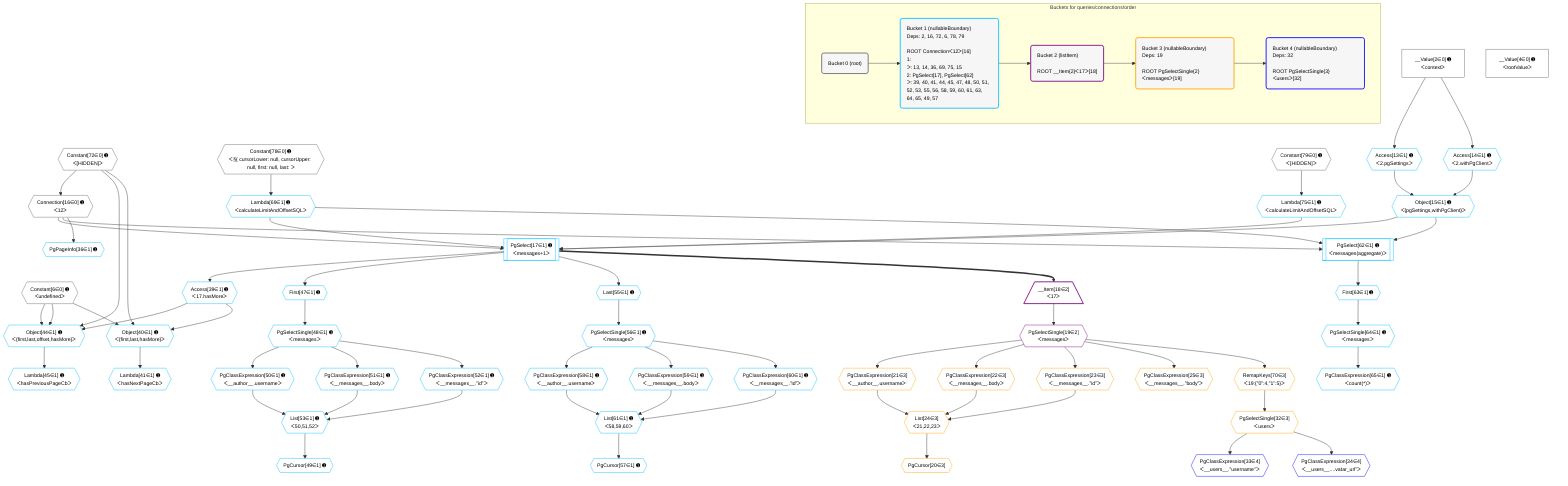 %%{init: {'themeVariables': { 'fontSize': '12px'}}}%%
graph TD
    classDef path fill:#eee,stroke:#000,color:#000
    classDef plan fill:#fff,stroke-width:1px,color:#000
    classDef itemplan fill:#fff,stroke-width:2px,color:#000
    classDef unbatchedplan fill:#dff,stroke-width:1px,color:#000
    classDef sideeffectplan fill:#fcc,stroke-width:2px,color:#000
    classDef bucket fill:#f6f6f6,color:#000,stroke-width:2px,text-align:left


    %% plan dependencies
    Connection16{{"Connection[16∈0] ➊<br />ᐸ12ᐳ"}}:::plan
    Constant72{{"Constant[72∈0] ➊<br />ᐸ[HIDDEN]ᐳ"}}:::plan
    Constant72 --> Connection16
    __Value2["__Value[2∈0] ➊<br />ᐸcontextᐳ"]:::plan
    __Value4["__Value[4∈0] ➊<br />ᐸrootValueᐳ"]:::plan
    Constant6{{"Constant[6∈0] ➊<br />ᐸundefinedᐳ"}}:::plan
    Constant78{{"Constant[78∈0] ➊<br />ᐸ§{ cursorLower: null, cursorUpper: null, first: null, last: ᐳ"}}:::plan
    Constant79{{"Constant[79∈0] ➊<br />ᐸ[HIDDEN]ᐳ"}}:::plan
    PgSelect17[["PgSelect[17∈1] ➊<br />ᐸmessages+1ᐳ"]]:::plan
    Object15{{"Object[15∈1] ➊<br />ᐸ{pgSettings,withPgClient}ᐳ"}}:::plan
    Lambda69{{"Lambda[69∈1] ➊<br />ᐸcalculateLimitAndOffsetSQLᐳ"}}:::plan
    Lambda75{{"Lambda[75∈1] ➊<br />ᐸcalculateLimitAndOffsetSQLᐳ"}}:::plan
    Object15 & Connection16 & Lambda69 & Lambda75 --> PgSelect17
    Object44{{"Object[44∈1] ➊<br />ᐸ{first,last,offset,hasMore}ᐳ"}}:::plan
    Access39{{"Access[39∈1] ➊<br />ᐸ17.hasMoreᐳ"}}:::plan
    Constant72 & Constant6 & Constant6 & Access39 --> Object44
    Object40{{"Object[40∈1] ➊<br />ᐸ{first,last,hasMore}ᐳ"}}:::plan
    Constant72 & Constant6 & Access39 --> Object40
    List53{{"List[53∈1] ➊<br />ᐸ50,51,52ᐳ"}}:::plan
    PgClassExpression50{{"PgClassExpression[50∈1] ➊<br />ᐸ__author__.usernameᐳ"}}:::plan
    PgClassExpression51{{"PgClassExpression[51∈1] ➊<br />ᐸ__messages__.bodyᐳ"}}:::plan
    PgClassExpression52{{"PgClassExpression[52∈1] ➊<br />ᐸ__messages__.”id”ᐳ"}}:::plan
    PgClassExpression50 & PgClassExpression51 & PgClassExpression52 --> List53
    List61{{"List[61∈1] ➊<br />ᐸ58,59,60ᐳ"}}:::plan
    PgClassExpression58{{"PgClassExpression[58∈1] ➊<br />ᐸ__author__.usernameᐳ"}}:::plan
    PgClassExpression59{{"PgClassExpression[59∈1] ➊<br />ᐸ__messages__.bodyᐳ"}}:::plan
    PgClassExpression60{{"PgClassExpression[60∈1] ➊<br />ᐸ__messages__.”id”ᐳ"}}:::plan
    PgClassExpression58 & PgClassExpression59 & PgClassExpression60 --> List61
    PgSelect62[["PgSelect[62∈1] ➊<br />ᐸmessages(aggregate)ᐳ"]]:::plan
    Object15 & Connection16 & Lambda69 --> PgSelect62
    Access13{{"Access[13∈1] ➊<br />ᐸ2.pgSettingsᐳ"}}:::plan
    Access14{{"Access[14∈1] ➊<br />ᐸ2.withPgClientᐳ"}}:::plan
    Access13 & Access14 --> Object15
    __Value2 --> Access13
    __Value2 --> Access14
    PgPageInfo36{{"PgPageInfo[36∈1] ➊"}}:::plan
    Connection16 --> PgPageInfo36
    PgSelect17 --> Access39
    Lambda41{{"Lambda[41∈1] ➊<br />ᐸhasNextPageCbᐳ"}}:::plan
    Object40 --> Lambda41
    Lambda45{{"Lambda[45∈1] ➊<br />ᐸhasPreviousPageCbᐳ"}}:::plan
    Object44 --> Lambda45
    First47{{"First[47∈1] ➊"}}:::plan
    PgSelect17 --> First47
    PgSelectSingle48{{"PgSelectSingle[48∈1] ➊<br />ᐸmessagesᐳ"}}:::plan
    First47 --> PgSelectSingle48
    PgCursor49{{"PgCursor[49∈1] ➊"}}:::plan
    List53 --> PgCursor49
    PgSelectSingle48 --> PgClassExpression50
    PgSelectSingle48 --> PgClassExpression51
    PgSelectSingle48 --> PgClassExpression52
    Last55{{"Last[55∈1] ➊"}}:::plan
    PgSelect17 --> Last55
    PgSelectSingle56{{"PgSelectSingle[56∈1] ➊<br />ᐸmessagesᐳ"}}:::plan
    Last55 --> PgSelectSingle56
    PgCursor57{{"PgCursor[57∈1] ➊"}}:::plan
    List61 --> PgCursor57
    PgSelectSingle56 --> PgClassExpression58
    PgSelectSingle56 --> PgClassExpression59
    PgSelectSingle56 --> PgClassExpression60
    First63{{"First[63∈1] ➊"}}:::plan
    PgSelect62 --> First63
    PgSelectSingle64{{"PgSelectSingle[64∈1] ➊<br />ᐸmessagesᐳ"}}:::plan
    First63 --> PgSelectSingle64
    PgClassExpression65{{"PgClassExpression[65∈1] ➊<br />ᐸcount(*)ᐳ"}}:::plan
    PgSelectSingle64 --> PgClassExpression65
    Constant78 --> Lambda69
    Constant79 --> Lambda75
    __Item18[/"__Item[18∈2]<br />ᐸ17ᐳ"\]:::itemplan
    PgSelect17 ==> __Item18
    PgSelectSingle19{{"PgSelectSingle[19∈2]<br />ᐸmessagesᐳ"}}:::plan
    __Item18 --> PgSelectSingle19
    List24{{"List[24∈3]<br />ᐸ21,22,23ᐳ"}}:::plan
    PgClassExpression21{{"PgClassExpression[21∈3]<br />ᐸ__author__.usernameᐳ"}}:::plan
    PgClassExpression22{{"PgClassExpression[22∈3]<br />ᐸ__messages__.bodyᐳ"}}:::plan
    PgClassExpression23{{"PgClassExpression[23∈3]<br />ᐸ__messages__.”id”ᐳ"}}:::plan
    PgClassExpression21 & PgClassExpression22 & PgClassExpression23 --> List24
    PgCursor20{{"PgCursor[20∈3]"}}:::plan
    List24 --> PgCursor20
    PgSelectSingle19 --> PgClassExpression21
    PgSelectSingle19 --> PgClassExpression22
    PgSelectSingle19 --> PgClassExpression23
    PgClassExpression25{{"PgClassExpression[25∈3]<br />ᐸ__messages__.”body”ᐳ"}}:::plan
    PgSelectSingle19 --> PgClassExpression25
    PgSelectSingle32{{"PgSelectSingle[32∈3]<br />ᐸusersᐳ"}}:::plan
    RemapKeys70{{"RemapKeys[70∈3]<br />ᐸ19:{”0”:4,”1”:5}ᐳ"}}:::plan
    RemapKeys70 --> PgSelectSingle32
    PgSelectSingle19 --> RemapKeys70
    PgClassExpression33{{"PgClassExpression[33∈4]<br />ᐸ__users__.”username”ᐳ"}}:::plan
    PgSelectSingle32 --> PgClassExpression33
    PgClassExpression34{{"PgClassExpression[34∈4]<br />ᐸ__users__....vatar_url”ᐳ"}}:::plan
    PgSelectSingle32 --> PgClassExpression34

    %% define steps

    subgraph "Buckets for queries/connections/order"
    Bucket0("Bucket 0 (root)"):::bucket
    classDef bucket0 stroke:#696969
    class Bucket0,__Value2,__Value4,Constant6,Connection16,Constant72,Constant78,Constant79 bucket0
    Bucket1("Bucket 1 (nullableBoundary)<br />Deps: 2, 16, 72, 6, 78, 79<br /><br />ROOT Connectionᐸ12ᐳ[16]<br />1: <br />ᐳ: 13, 14, 36, 69, 75, 15<br />2: PgSelect[17], PgSelect[62]<br />ᐳ: 39, 40, 41, 44, 45, 47, 48, 50, 51, 52, 53, 55, 56, 58, 59, 60, 61, 63, 64, 65, 49, 57"):::bucket
    classDef bucket1 stroke:#00bfff
    class Bucket1,Access13,Access14,Object15,PgSelect17,PgPageInfo36,Access39,Object40,Lambda41,Object44,Lambda45,First47,PgSelectSingle48,PgCursor49,PgClassExpression50,PgClassExpression51,PgClassExpression52,List53,Last55,PgSelectSingle56,PgCursor57,PgClassExpression58,PgClassExpression59,PgClassExpression60,List61,PgSelect62,First63,PgSelectSingle64,PgClassExpression65,Lambda69,Lambda75 bucket1
    Bucket2("Bucket 2 (listItem)<br /><br />ROOT __Item{2}ᐸ17ᐳ[18]"):::bucket
    classDef bucket2 stroke:#7f007f
    class Bucket2,__Item18,PgSelectSingle19 bucket2
    Bucket3("Bucket 3 (nullableBoundary)<br />Deps: 19<br /><br />ROOT PgSelectSingle{2}ᐸmessagesᐳ[19]"):::bucket
    classDef bucket3 stroke:#ffa500
    class Bucket3,PgCursor20,PgClassExpression21,PgClassExpression22,PgClassExpression23,List24,PgClassExpression25,PgSelectSingle32,RemapKeys70 bucket3
    Bucket4("Bucket 4 (nullableBoundary)<br />Deps: 32<br /><br />ROOT PgSelectSingle{3}ᐸusersᐳ[32]"):::bucket
    classDef bucket4 stroke:#0000ff
    class Bucket4,PgClassExpression33,PgClassExpression34 bucket4
    Bucket0 --> Bucket1
    Bucket1 --> Bucket2
    Bucket2 --> Bucket3
    Bucket3 --> Bucket4
    end